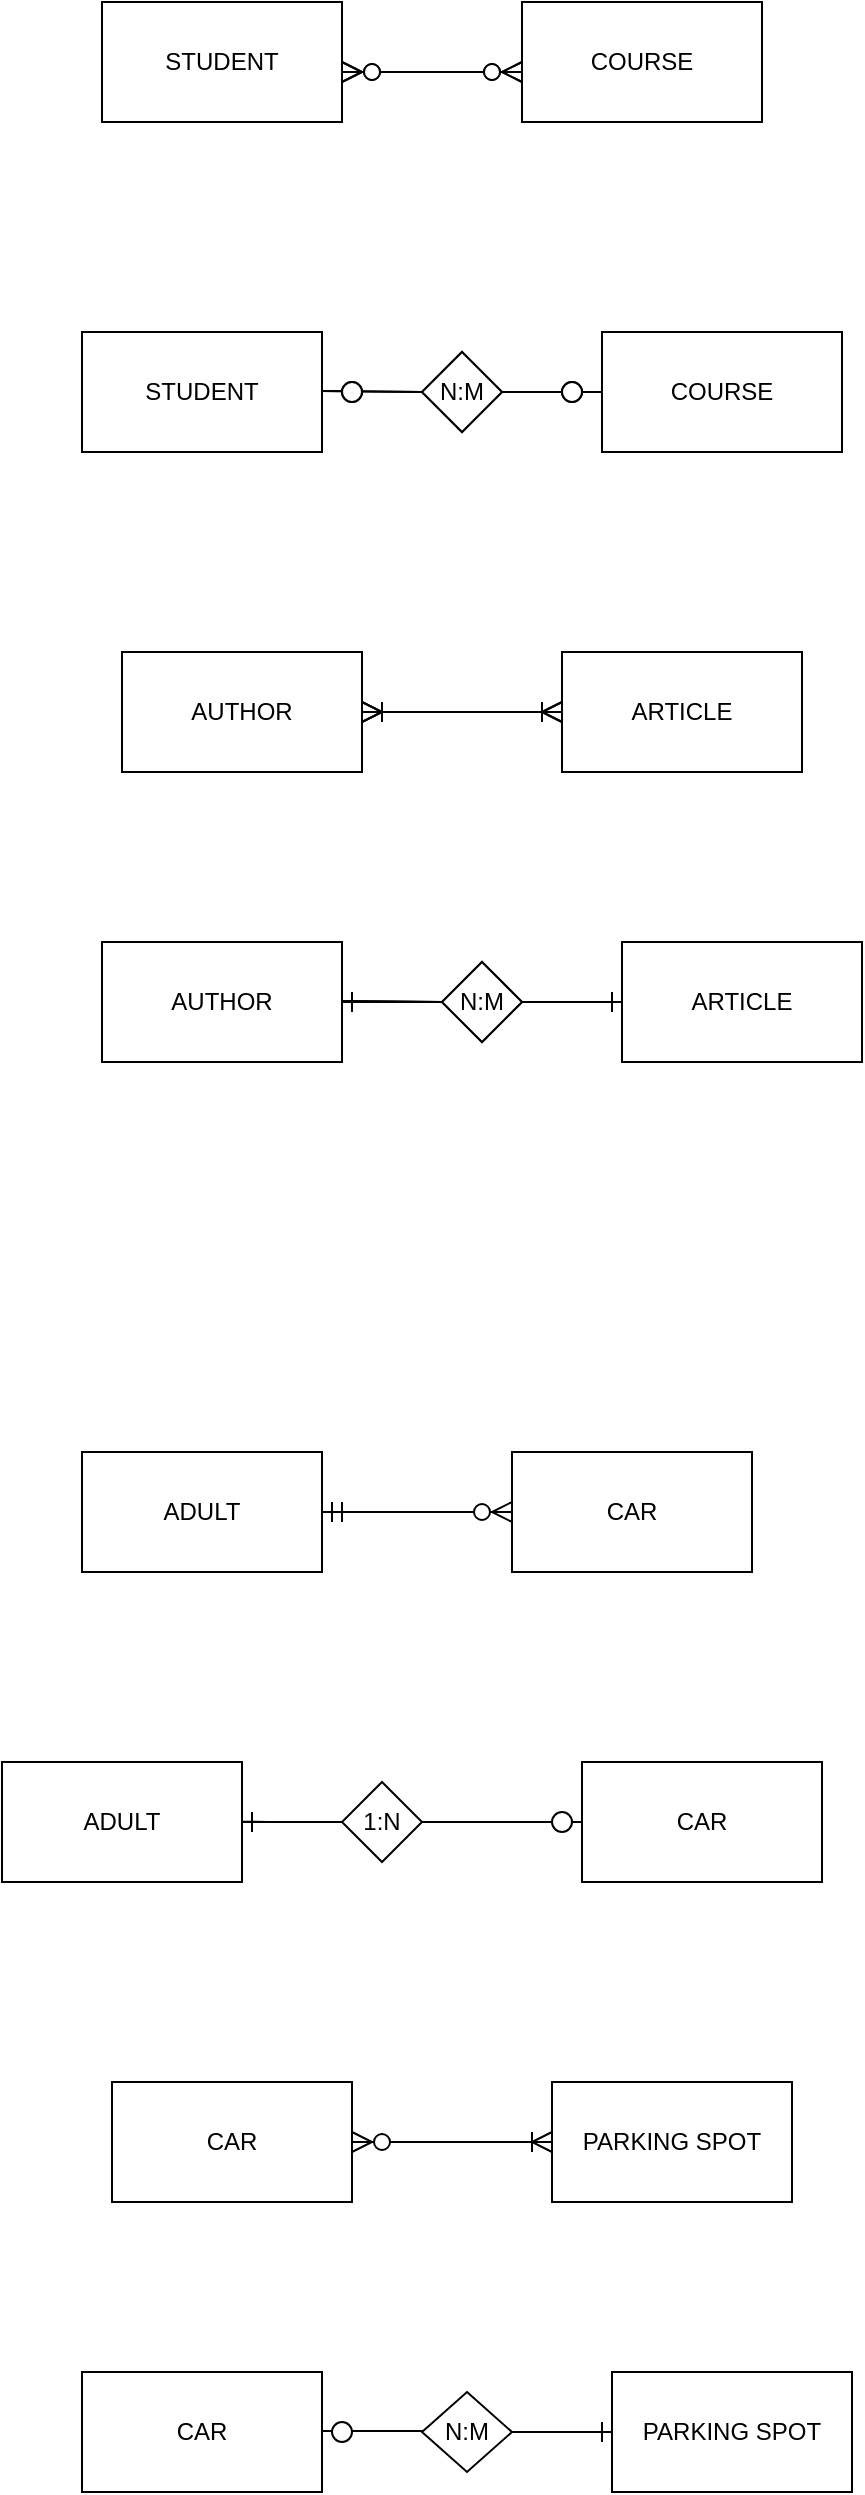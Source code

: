 <mxfile version="26.0.16">
  <diagram id="R2lEEEUBdFMjLlhIrx00" name="Page-1">
    <mxGraphModel dx="568" dy="561" grid="1" gridSize="10" guides="1" tooltips="1" connect="1" arrows="1" fold="1" page="1" pageScale="1" pageWidth="850" pageHeight="1100" math="0" shadow="0" extFonts="Permanent Marker^https://fonts.googleapis.com/css?family=Permanent+Marker">
      <root>
        <mxCell id="0" />
        <mxCell id="1" parent="0" />
        <mxCell id="Of0GyVSlg59-bF7Z7GIo-2" value="STUDENT" style="rounded=0;whiteSpace=wrap;html=1;" vertex="1" parent="1">
          <mxGeometry x="90" y="125" width="120" height="60" as="geometry" />
        </mxCell>
        <mxCell id="Of0GyVSlg59-bF7Z7GIo-3" value="COURSE" style="rounded=0;whiteSpace=wrap;html=1;" vertex="1" parent="1">
          <mxGeometry x="300" y="125" width="120" height="60" as="geometry" />
        </mxCell>
        <mxCell id="Of0GyVSlg59-bF7Z7GIo-25" value="STUDENT" style="rounded=0;whiteSpace=wrap;html=1;" vertex="1" parent="1">
          <mxGeometry x="80" y="290" width="120" height="60" as="geometry" />
        </mxCell>
        <mxCell id="Of0GyVSlg59-bF7Z7GIo-27" value="COURSE" style="rounded=0;whiteSpace=wrap;html=1;" vertex="1" parent="1">
          <mxGeometry x="340" y="290" width="120" height="60" as="geometry" />
        </mxCell>
        <mxCell id="Of0GyVSlg59-bF7Z7GIo-28" value="N:M" style="rhombus;whiteSpace=wrap;html=1;" vertex="1" parent="1">
          <mxGeometry x="250" y="300" width="40" height="40" as="geometry" />
        </mxCell>
        <mxCell id="Of0GyVSlg59-bF7Z7GIo-30" value="" style="endArrow=none;html=1;rounded=0;fontSize=12;startSize=8;endSize=8;curved=1;entryX=0;entryY=0.5;entryDx=0;entryDy=0;exitX=1;exitY=0.5;exitDx=0;exitDy=0;" edge="1" parent="1" source="Of0GyVSlg59-bF7Z7GIo-31" target="Of0GyVSlg59-bF7Z7GIo-27">
          <mxGeometry relative="1" as="geometry">
            <mxPoint x="250" y="350" as="sourcePoint" />
            <mxPoint x="410" y="350" as="targetPoint" />
          </mxGeometry>
        </mxCell>
        <mxCell id="Of0GyVSlg59-bF7Z7GIo-32" value="" style="endArrow=none;html=1;rounded=0;fontSize=12;startSize=8;endSize=8;curved=1;entryX=0;entryY=0.5;entryDx=0;entryDy=0;exitX=1;exitY=0.5;exitDx=0;exitDy=0;" edge="1" parent="1" source="Of0GyVSlg59-bF7Z7GIo-28" target="Of0GyVSlg59-bF7Z7GIo-31">
          <mxGeometry relative="1" as="geometry">
            <mxPoint x="290" y="320" as="sourcePoint" />
            <mxPoint x="340" y="320" as="targetPoint" />
          </mxGeometry>
        </mxCell>
        <mxCell id="Of0GyVSlg59-bF7Z7GIo-31" value="" style="ellipse;whiteSpace=wrap;html=1;aspect=fixed;" vertex="1" parent="1">
          <mxGeometry x="320" y="315" width="10" height="10" as="geometry" />
        </mxCell>
        <mxCell id="Of0GyVSlg59-bF7Z7GIo-35" value="" style="endArrow=none;html=1;rounded=0;fontSize=12;startSize=8;endSize=8;curved=1;entryX=0;entryY=0.5;entryDx=0;entryDy=0;" edge="1" parent="1" target="Of0GyVSlg59-bF7Z7GIo-28">
          <mxGeometry relative="1" as="geometry">
            <mxPoint x="200" y="319.5" as="sourcePoint" />
            <mxPoint x="270" y="319.5" as="targetPoint" />
          </mxGeometry>
        </mxCell>
        <mxCell id="Of0GyVSlg59-bF7Z7GIo-36" value="" style="ellipse;whiteSpace=wrap;html=1;aspect=fixed;" vertex="1" parent="1">
          <mxGeometry x="210" y="315" width="10" height="10" as="geometry" />
        </mxCell>
        <mxCell id="Of0GyVSlg59-bF7Z7GIo-37" value="" style="edgeStyle=entityRelationEdgeStyle;fontSize=12;html=1;endArrow=ERzeroToMany;endFill=1;startArrow=ERzeroToMany;rounded=0;startSize=8;endSize=8;curved=1;" edge="1" parent="1">
          <mxGeometry width="100" height="100" relative="1" as="geometry">
            <mxPoint x="210" y="160" as="sourcePoint" />
            <mxPoint x="300" y="160" as="targetPoint" />
          </mxGeometry>
        </mxCell>
        <mxCell id="Of0GyVSlg59-bF7Z7GIo-38" style="edgeStyle=none;curved=1;rounded=0;orthogonalLoop=1;jettySize=auto;html=1;entryX=0;entryY=0.633;entryDx=0;entryDy=0;entryPerimeter=0;fontSize=12;startSize=8;endSize=8;" edge="1" parent="1" source="Of0GyVSlg59-bF7Z7GIo-3" target="Of0GyVSlg59-bF7Z7GIo-3">
          <mxGeometry relative="1" as="geometry" />
        </mxCell>
        <mxCell id="Of0GyVSlg59-bF7Z7GIo-40" value="AUTHOR" style="rounded=0;whiteSpace=wrap;html=1;" vertex="1" parent="1">
          <mxGeometry x="100" y="450" width="120" height="60" as="geometry" />
        </mxCell>
        <mxCell id="Of0GyVSlg59-bF7Z7GIo-41" value="ARTICLE" style="rounded=0;whiteSpace=wrap;html=1;" vertex="1" parent="1">
          <mxGeometry x="320" y="450" width="120" height="60" as="geometry" />
        </mxCell>
        <mxCell id="Of0GyVSlg59-bF7Z7GIo-42" value="AUTHOR" style="rounded=0;whiteSpace=wrap;html=1;" vertex="1" parent="1">
          <mxGeometry x="90" y="595" width="120" height="60" as="geometry" />
        </mxCell>
        <mxCell id="Of0GyVSlg59-bF7Z7GIo-43" value="ARTICLE" style="rounded=0;whiteSpace=wrap;html=1;" vertex="1" parent="1">
          <mxGeometry x="350" y="595" width="120" height="60" as="geometry" />
        </mxCell>
        <mxCell id="Of0GyVSlg59-bF7Z7GIo-44" value="N:M" style="rhombus;whiteSpace=wrap;html=1;" vertex="1" parent="1">
          <mxGeometry x="260" y="605" width="40" height="40" as="geometry" />
        </mxCell>
        <mxCell id="Of0GyVSlg59-bF7Z7GIo-45" value="" style="endArrow=none;html=1;rounded=0;fontSize=12;startSize=8;endSize=8;curved=1;entryX=0;entryY=0.5;entryDx=0;entryDy=0;exitX=1;exitY=0.5;exitDx=0;exitDy=0;" edge="1" parent="1" target="Of0GyVSlg59-bF7Z7GIo-43">
          <mxGeometry relative="1" as="geometry">
            <mxPoint x="340" y="625" as="sourcePoint" />
            <mxPoint x="420" y="655" as="targetPoint" />
          </mxGeometry>
        </mxCell>
        <mxCell id="Of0GyVSlg59-bF7Z7GIo-46" value="" style="endArrow=none;html=1;rounded=0;fontSize=12;startSize=8;endSize=8;curved=1;entryX=0;entryY=0.5;entryDx=0;entryDy=0;exitX=1;exitY=0.5;exitDx=0;exitDy=0;" edge="1" parent="1" source="Of0GyVSlg59-bF7Z7GIo-44">
          <mxGeometry relative="1" as="geometry">
            <mxPoint x="300" y="625" as="sourcePoint" />
            <mxPoint x="330" y="625" as="targetPoint" />
          </mxGeometry>
        </mxCell>
        <mxCell id="Of0GyVSlg59-bF7Z7GIo-48" value="" style="endArrow=none;html=1;rounded=0;fontSize=12;startSize=8;endSize=8;curved=1;entryX=0;entryY=0.5;entryDx=0;entryDy=0;" edge="1" parent="1" target="Of0GyVSlg59-bF7Z7GIo-44">
          <mxGeometry relative="1" as="geometry">
            <mxPoint x="210" y="624.5" as="sourcePoint" />
            <mxPoint x="280" y="624.5" as="targetPoint" />
          </mxGeometry>
        </mxCell>
        <mxCell id="Of0GyVSlg59-bF7Z7GIo-51" style="edgeStyle=none;curved=1;rounded=0;orthogonalLoop=1;jettySize=auto;html=1;entryX=0;entryY=0.633;entryDx=0;entryDy=0;entryPerimeter=0;fontSize=12;startSize=8;endSize=8;" edge="1" parent="1" source="Of0GyVSlg59-bF7Z7GIo-41" target="Of0GyVSlg59-bF7Z7GIo-41">
          <mxGeometry relative="1" as="geometry" />
        </mxCell>
        <mxCell id="Of0GyVSlg59-bF7Z7GIo-52" value="" style="edgeStyle=entityRelationEdgeStyle;fontSize=12;html=1;endArrow=ERone;endFill=1;rounded=0;startSize=8;endSize=8;curved=1;exitX=0;exitY=0.5;exitDx=0;exitDy=0;entryX=1;entryY=0.5;entryDx=0;entryDy=0;" edge="1" parent="1" source="Of0GyVSlg59-bF7Z7GIo-44" target="Of0GyVSlg59-bF7Z7GIo-42">
          <mxGeometry width="100" height="100" relative="1" as="geometry">
            <mxPoint x="330" y="560" as="sourcePoint" />
            <mxPoint x="210" y="630" as="targetPoint" />
          </mxGeometry>
        </mxCell>
        <mxCell id="Of0GyVSlg59-bF7Z7GIo-53" value="" style="edgeStyle=entityRelationEdgeStyle;fontSize=12;html=1;endArrow=ERone;endFill=1;rounded=0;startSize=8;endSize=8;curved=1;entryX=0;entryY=0.5;entryDx=0;entryDy=0;exitX=1;exitY=0.5;exitDx=0;exitDy=0;" edge="1" parent="1" source="Of0GyVSlg59-bF7Z7GIo-44" target="Of0GyVSlg59-bF7Z7GIo-43">
          <mxGeometry width="100" height="100" relative="1" as="geometry">
            <mxPoint x="300" y="630" as="sourcePoint" />
            <mxPoint x="340" y="500" as="targetPoint" />
          </mxGeometry>
        </mxCell>
        <mxCell id="Of0GyVSlg59-bF7Z7GIo-54" value="" style="edgeStyle=entityRelationEdgeStyle;fontSize=12;html=1;endArrow=ERoneToMany;startArrow=ERoneToMany;rounded=0;startSize=8;endSize=8;curved=1;exitX=1;exitY=0.5;exitDx=0;exitDy=0;" edge="1" parent="1" source="Of0GyVSlg59-bF7Z7GIo-40">
          <mxGeometry width="100" height="100" relative="1" as="geometry">
            <mxPoint x="240" y="600" as="sourcePoint" />
            <mxPoint x="320" y="480" as="targetPoint" />
            <Array as="points">
              <mxPoint x="230" y="477" />
              <mxPoint x="230" y="480" />
              <mxPoint x="240" y="520" />
              <mxPoint x="230" y="470" />
            </Array>
          </mxGeometry>
        </mxCell>
        <mxCell id="Of0GyVSlg59-bF7Z7GIo-55" value="STUDENT" style="rounded=0;whiteSpace=wrap;html=1;" vertex="1" parent="1">
          <mxGeometry x="90" y="125" width="120" height="60" as="geometry" />
        </mxCell>
        <mxCell id="Of0GyVSlg59-bF7Z7GIo-56" value="COURSE" style="rounded=0;whiteSpace=wrap;html=1;" vertex="1" parent="1">
          <mxGeometry x="300" y="125" width="120" height="60" as="geometry" />
        </mxCell>
        <mxCell id="Of0GyVSlg59-bF7Z7GIo-57" value="STUDENT" style="rounded=0;whiteSpace=wrap;html=1;" vertex="1" parent="1">
          <mxGeometry x="80" y="290" width="120" height="60" as="geometry" />
        </mxCell>
        <mxCell id="Of0GyVSlg59-bF7Z7GIo-58" value="COURSE" style="rounded=0;whiteSpace=wrap;html=1;" vertex="1" parent="1">
          <mxGeometry x="340" y="290" width="120" height="60" as="geometry" />
        </mxCell>
        <mxCell id="Of0GyVSlg59-bF7Z7GIo-59" value="N:M" style="rhombus;whiteSpace=wrap;html=1;" vertex="1" parent="1">
          <mxGeometry x="250" y="300" width="40" height="40" as="geometry" />
        </mxCell>
        <mxCell id="Of0GyVSlg59-bF7Z7GIo-60" value="" style="endArrow=none;html=1;rounded=0;fontSize=12;startSize=8;endSize=8;curved=1;entryX=0;entryY=0.5;entryDx=0;entryDy=0;exitX=1;exitY=0.5;exitDx=0;exitDy=0;" edge="1" parent="1" source="Of0GyVSlg59-bF7Z7GIo-62" target="Of0GyVSlg59-bF7Z7GIo-58">
          <mxGeometry relative="1" as="geometry">
            <mxPoint x="250" y="350" as="sourcePoint" />
            <mxPoint x="410" y="350" as="targetPoint" />
          </mxGeometry>
        </mxCell>
        <mxCell id="Of0GyVSlg59-bF7Z7GIo-61" value="" style="endArrow=none;html=1;rounded=0;fontSize=12;startSize=8;endSize=8;curved=1;entryX=0;entryY=0.5;entryDx=0;entryDy=0;exitX=1;exitY=0.5;exitDx=0;exitDy=0;" edge="1" parent="1" source="Of0GyVSlg59-bF7Z7GIo-59" target="Of0GyVSlg59-bF7Z7GIo-62">
          <mxGeometry relative="1" as="geometry">
            <mxPoint x="290" y="320" as="sourcePoint" />
            <mxPoint x="340" y="320" as="targetPoint" />
          </mxGeometry>
        </mxCell>
        <mxCell id="Of0GyVSlg59-bF7Z7GIo-62" value="" style="ellipse;whiteSpace=wrap;html=1;aspect=fixed;" vertex="1" parent="1">
          <mxGeometry x="320" y="315" width="10" height="10" as="geometry" />
        </mxCell>
        <mxCell id="Of0GyVSlg59-bF7Z7GIo-63" value="" style="endArrow=none;html=1;rounded=0;fontSize=12;startSize=8;endSize=8;curved=1;entryX=0;entryY=0.5;entryDx=0;entryDy=0;" edge="1" parent="1" target="Of0GyVSlg59-bF7Z7GIo-59">
          <mxGeometry relative="1" as="geometry">
            <mxPoint x="200" y="319.5" as="sourcePoint" />
            <mxPoint x="270" y="319.5" as="targetPoint" />
          </mxGeometry>
        </mxCell>
        <mxCell id="Of0GyVSlg59-bF7Z7GIo-64" value="" style="ellipse;whiteSpace=wrap;html=1;aspect=fixed;" vertex="1" parent="1">
          <mxGeometry x="210" y="315" width="10" height="10" as="geometry" />
        </mxCell>
        <mxCell id="Of0GyVSlg59-bF7Z7GIo-65" value="" style="edgeStyle=entityRelationEdgeStyle;fontSize=12;html=1;endArrow=ERzeroToMany;endFill=1;startArrow=ERzeroToMany;rounded=0;startSize=8;endSize=8;curved=1;" edge="1" parent="1">
          <mxGeometry width="100" height="100" relative="1" as="geometry">
            <mxPoint x="210" y="160" as="sourcePoint" />
            <mxPoint x="300" y="160" as="targetPoint" />
          </mxGeometry>
        </mxCell>
        <mxCell id="Of0GyVSlg59-bF7Z7GIo-66" style="edgeStyle=none;curved=1;rounded=0;orthogonalLoop=1;jettySize=auto;html=1;entryX=0;entryY=0.633;entryDx=0;entryDy=0;entryPerimeter=0;fontSize=12;startSize=8;endSize=8;" edge="1" parent="1" source="Of0GyVSlg59-bF7Z7GIo-56" target="Of0GyVSlg59-bF7Z7GIo-56">
          <mxGeometry relative="1" as="geometry" />
        </mxCell>
        <mxCell id="Of0GyVSlg59-bF7Z7GIo-67" value="AUTHOR" style="rounded=0;whiteSpace=wrap;html=1;" vertex="1" parent="1">
          <mxGeometry x="100" y="450" width="120" height="60" as="geometry" />
        </mxCell>
        <mxCell id="Of0GyVSlg59-bF7Z7GIo-68" value="ARTICLE" style="rounded=0;whiteSpace=wrap;html=1;" vertex="1" parent="1">
          <mxGeometry x="320" y="450" width="120" height="60" as="geometry" />
        </mxCell>
        <mxCell id="Of0GyVSlg59-bF7Z7GIo-69" value="AUTHOR" style="rounded=0;whiteSpace=wrap;html=1;" vertex="1" parent="1">
          <mxGeometry x="90" y="595" width="120" height="60" as="geometry" />
        </mxCell>
        <mxCell id="Of0GyVSlg59-bF7Z7GIo-70" value="ARTICLE" style="rounded=0;whiteSpace=wrap;html=1;" vertex="1" parent="1">
          <mxGeometry x="350" y="595" width="120" height="60" as="geometry" />
        </mxCell>
        <mxCell id="Of0GyVSlg59-bF7Z7GIo-71" value="N:M" style="rhombus;whiteSpace=wrap;html=1;" vertex="1" parent="1">
          <mxGeometry x="260" y="605" width="40" height="40" as="geometry" />
        </mxCell>
        <mxCell id="Of0GyVSlg59-bF7Z7GIo-72" value="" style="endArrow=none;html=1;rounded=0;fontSize=12;startSize=8;endSize=8;curved=1;entryX=0;entryY=0.5;entryDx=0;entryDy=0;exitX=1;exitY=0.5;exitDx=0;exitDy=0;" edge="1" parent="1" target="Of0GyVSlg59-bF7Z7GIo-70">
          <mxGeometry relative="1" as="geometry">
            <mxPoint x="340" y="625" as="sourcePoint" />
            <mxPoint x="420" y="655" as="targetPoint" />
          </mxGeometry>
        </mxCell>
        <mxCell id="Of0GyVSlg59-bF7Z7GIo-73" value="" style="endArrow=none;html=1;rounded=0;fontSize=12;startSize=8;endSize=8;curved=1;entryX=0;entryY=0.5;entryDx=0;entryDy=0;exitX=1;exitY=0.5;exitDx=0;exitDy=0;" edge="1" parent="1" source="Of0GyVSlg59-bF7Z7GIo-71">
          <mxGeometry relative="1" as="geometry">
            <mxPoint x="300" y="625" as="sourcePoint" />
            <mxPoint x="330" y="625" as="targetPoint" />
          </mxGeometry>
        </mxCell>
        <mxCell id="Of0GyVSlg59-bF7Z7GIo-74" value="" style="endArrow=none;html=1;rounded=0;fontSize=12;startSize=8;endSize=8;curved=1;entryX=0;entryY=0.5;entryDx=0;entryDy=0;" edge="1" parent="1" target="Of0GyVSlg59-bF7Z7GIo-71">
          <mxGeometry relative="1" as="geometry">
            <mxPoint x="210" y="624.5" as="sourcePoint" />
            <mxPoint x="280" y="624.5" as="targetPoint" />
          </mxGeometry>
        </mxCell>
        <mxCell id="Of0GyVSlg59-bF7Z7GIo-75" style="edgeStyle=none;curved=1;rounded=0;orthogonalLoop=1;jettySize=auto;html=1;entryX=0;entryY=0.633;entryDx=0;entryDy=0;entryPerimeter=0;fontSize=12;startSize=8;endSize=8;" edge="1" parent="1" source="Of0GyVSlg59-bF7Z7GIo-68" target="Of0GyVSlg59-bF7Z7GIo-68">
          <mxGeometry relative="1" as="geometry" />
        </mxCell>
        <mxCell id="Of0GyVSlg59-bF7Z7GIo-76" value="" style="edgeStyle=entityRelationEdgeStyle;fontSize=12;html=1;endArrow=ERone;endFill=1;rounded=0;startSize=8;endSize=8;curved=1;exitX=0;exitY=0.5;exitDx=0;exitDy=0;entryX=1;entryY=0.5;entryDx=0;entryDy=0;" edge="1" parent="1" source="Of0GyVSlg59-bF7Z7GIo-71" target="Of0GyVSlg59-bF7Z7GIo-69">
          <mxGeometry width="100" height="100" relative="1" as="geometry">
            <mxPoint x="330" y="560" as="sourcePoint" />
            <mxPoint x="210" y="630" as="targetPoint" />
          </mxGeometry>
        </mxCell>
        <mxCell id="Of0GyVSlg59-bF7Z7GIo-77" value="" style="edgeStyle=entityRelationEdgeStyle;fontSize=12;html=1;endArrow=ERone;endFill=1;rounded=0;startSize=8;endSize=8;curved=1;entryX=0;entryY=0.5;entryDx=0;entryDy=0;exitX=1;exitY=0.5;exitDx=0;exitDy=0;" edge="1" parent="1" source="Of0GyVSlg59-bF7Z7GIo-71" target="Of0GyVSlg59-bF7Z7GIo-70">
          <mxGeometry width="100" height="100" relative="1" as="geometry">
            <mxPoint x="300" y="630" as="sourcePoint" />
            <mxPoint x="340" y="500" as="targetPoint" />
          </mxGeometry>
        </mxCell>
        <mxCell id="Of0GyVSlg59-bF7Z7GIo-78" value="" style="edgeStyle=entityRelationEdgeStyle;fontSize=12;html=1;endArrow=ERoneToMany;startArrow=ERoneToMany;rounded=0;startSize=8;endSize=8;curved=1;exitX=1;exitY=0.5;exitDx=0;exitDy=0;" edge="1" parent="1" source="Of0GyVSlg59-bF7Z7GIo-67">
          <mxGeometry width="100" height="100" relative="1" as="geometry">
            <mxPoint x="240" y="600" as="sourcePoint" />
            <mxPoint x="320" y="480" as="targetPoint" />
            <Array as="points">
              <mxPoint x="230" y="477" />
              <mxPoint x="230" y="480" />
              <mxPoint x="240" y="520" />
              <mxPoint x="230" y="470" />
            </Array>
          </mxGeometry>
        </mxCell>
        <mxCell id="Of0GyVSlg59-bF7Z7GIo-79" value="ADULT" style="rounded=0;whiteSpace=wrap;html=1;" vertex="1" parent="1">
          <mxGeometry x="80" y="850" width="120" height="60" as="geometry" />
        </mxCell>
        <mxCell id="Of0GyVSlg59-bF7Z7GIo-80" value="CAR" style="rounded=0;whiteSpace=wrap;html=1;" vertex="1" parent="1">
          <mxGeometry x="295" y="850" width="120" height="60" as="geometry" />
        </mxCell>
        <mxCell id="Of0GyVSlg59-bF7Z7GIo-82" value="CAR" style="rounded=0;whiteSpace=wrap;html=1;" vertex="1" parent="1">
          <mxGeometry x="330" y="1005" width="120" height="60" as="geometry" />
        </mxCell>
        <mxCell id="Of0GyVSlg59-bF7Z7GIo-84" value="" style="endArrow=none;html=1;rounded=0;fontSize=12;startSize=8;endSize=8;curved=1;entryX=0;entryY=0.5;entryDx=0;entryDy=0;exitX=1;exitY=0.5;exitDx=0;exitDy=0;" edge="1" parent="1" source="Of0GyVSlg59-bF7Z7GIo-86" target="Of0GyVSlg59-bF7Z7GIo-82">
          <mxGeometry relative="1" as="geometry">
            <mxPoint x="245" y="1065" as="sourcePoint" />
            <mxPoint x="405" y="1065" as="targetPoint" />
          </mxGeometry>
        </mxCell>
        <mxCell id="Of0GyVSlg59-bF7Z7GIo-85" value="" style="endArrow=none;html=1;rounded=0;fontSize=12;startSize=8;endSize=8;curved=1;entryX=0;entryY=0.5;entryDx=0;entryDy=0;exitX=1;exitY=0.5;exitDx=0;exitDy=0;" edge="1" parent="1">
          <mxGeometry relative="1" as="geometry">
            <mxPoint x="195" y="1339.5" as="sourcePoint" />
            <mxPoint x="260" y="1339.5" as="targetPoint" />
          </mxGeometry>
        </mxCell>
        <mxCell id="Of0GyVSlg59-bF7Z7GIo-86" value="" style="ellipse;whiteSpace=wrap;html=1;aspect=fixed;" vertex="1" parent="1">
          <mxGeometry x="315" y="1030" width="10" height="10" as="geometry" />
        </mxCell>
        <mxCell id="Of0GyVSlg59-bF7Z7GIo-90" style="edgeStyle=none;curved=1;rounded=0;orthogonalLoop=1;jettySize=auto;html=1;entryX=0;entryY=0.633;entryDx=0;entryDy=0;entryPerimeter=0;fontSize=12;startSize=8;endSize=8;" edge="1" parent="1" source="Of0GyVSlg59-bF7Z7GIo-80" target="Of0GyVSlg59-bF7Z7GIo-80">
          <mxGeometry relative="1" as="geometry" />
        </mxCell>
        <mxCell id="Of0GyVSlg59-bF7Z7GIo-91" value="CAR" style="rounded=0;whiteSpace=wrap;html=1;" vertex="1" parent="1">
          <mxGeometry x="95" y="1165" width="120" height="60" as="geometry" />
        </mxCell>
        <mxCell id="Of0GyVSlg59-bF7Z7GIo-92" value="PARKING SPOT" style="rounded=0;whiteSpace=wrap;html=1;" vertex="1" parent="1">
          <mxGeometry x="315" y="1165" width="120" height="60" as="geometry" />
        </mxCell>
        <mxCell id="Of0GyVSlg59-bF7Z7GIo-93" value="CAR" style="rounded=0;whiteSpace=wrap;html=1;" vertex="1" parent="1">
          <mxGeometry x="80" y="1310" width="120" height="60" as="geometry" />
        </mxCell>
        <mxCell id="Of0GyVSlg59-bF7Z7GIo-94" value="PARKING SPOT" style="rounded=0;whiteSpace=wrap;html=1;" vertex="1" parent="1">
          <mxGeometry x="345" y="1310" width="120" height="60" as="geometry" />
        </mxCell>
        <mxCell id="Of0GyVSlg59-bF7Z7GIo-95" value="N:M" style="rhombus;whiteSpace=wrap;html=1;" vertex="1" parent="1">
          <mxGeometry x="250" y="1320" width="45" height="40" as="geometry" />
        </mxCell>
        <mxCell id="Of0GyVSlg59-bF7Z7GIo-96" value="" style="endArrow=none;html=1;rounded=0;fontSize=12;startSize=8;endSize=8;curved=1;entryX=0;entryY=0.5;entryDx=0;entryDy=0;exitX=1;exitY=0.5;exitDx=0;exitDy=0;" edge="1" parent="1" target="Of0GyVSlg59-bF7Z7GIo-94">
          <mxGeometry relative="1" as="geometry">
            <mxPoint x="335" y="1340" as="sourcePoint" />
            <mxPoint x="415" y="1370" as="targetPoint" />
          </mxGeometry>
        </mxCell>
        <mxCell id="Of0GyVSlg59-bF7Z7GIo-97" value="" style="endArrow=none;html=1;rounded=0;fontSize=12;startSize=8;endSize=8;curved=1;entryX=0;entryY=0.5;entryDx=0;entryDy=0;exitX=1;exitY=0.5;exitDx=0;exitDy=0;" edge="1" parent="1" source="Of0GyVSlg59-bF7Z7GIo-95">
          <mxGeometry relative="1" as="geometry">
            <mxPoint x="295" y="1340" as="sourcePoint" />
            <mxPoint x="325" y="1340" as="targetPoint" />
          </mxGeometry>
        </mxCell>
        <mxCell id="Of0GyVSlg59-bF7Z7GIo-99" style="edgeStyle=none;curved=1;rounded=0;orthogonalLoop=1;jettySize=auto;html=1;entryX=0;entryY=0.633;entryDx=0;entryDy=0;entryPerimeter=0;fontSize=12;startSize=8;endSize=8;" edge="1" parent="1" source="Of0GyVSlg59-bF7Z7GIo-92" target="Of0GyVSlg59-bF7Z7GIo-92">
          <mxGeometry relative="1" as="geometry" />
        </mxCell>
        <mxCell id="Of0GyVSlg59-bF7Z7GIo-101" value="" style="edgeStyle=entityRelationEdgeStyle;fontSize=12;html=1;endArrow=ERone;endFill=1;rounded=0;startSize=8;endSize=8;curved=1;entryX=0;entryY=0.5;entryDx=0;entryDy=0;exitX=1;exitY=0.5;exitDx=0;exitDy=0;" edge="1" parent="1" source="Of0GyVSlg59-bF7Z7GIo-95" target="Of0GyVSlg59-bF7Z7GIo-94">
          <mxGeometry width="100" height="100" relative="1" as="geometry">
            <mxPoint x="295" y="1345" as="sourcePoint" />
            <mxPoint x="335" y="1215" as="targetPoint" />
          </mxGeometry>
        </mxCell>
        <mxCell id="Of0GyVSlg59-bF7Z7GIo-103" value="" style="edgeStyle=entityRelationEdgeStyle;fontSize=12;html=1;endArrow=ERone;endFill=1;rounded=0;startSize=8;endSize=8;curved=1;" edge="1" parent="1" source="Of0GyVSlg59-bF7Z7GIo-81">
          <mxGeometry width="100" height="100" relative="1" as="geometry">
            <mxPoint x="240" y="1034.5" as="sourcePoint" />
            <mxPoint x="150" y="1034.5" as="targetPoint" />
            <Array as="points">
              <mxPoint x="270" y="1004.5" />
              <mxPoint x="260" y="1004.5" />
            </Array>
          </mxGeometry>
        </mxCell>
        <mxCell id="Of0GyVSlg59-bF7Z7GIo-83" value="1:N" style="rhombus;whiteSpace=wrap;html=1;" vertex="1" parent="1">
          <mxGeometry x="210" y="1015" width="40" height="40" as="geometry" />
        </mxCell>
        <mxCell id="Of0GyVSlg59-bF7Z7GIo-106" style="edgeStyle=none;curved=1;rounded=0;orthogonalLoop=1;jettySize=auto;html=1;exitX=0;exitY=1;exitDx=0;exitDy=0;fontSize=12;startSize=8;endSize=8;" edge="1" parent="1" source="Of0GyVSlg59-bF7Z7GIo-83" target="Of0GyVSlg59-bF7Z7GIo-83">
          <mxGeometry relative="1" as="geometry" />
        </mxCell>
        <mxCell id="Of0GyVSlg59-bF7Z7GIo-108" value="" style="edgeStyle=entityRelationEdgeStyle;fontSize=12;html=1;endArrow=ERone;endFill=1;rounded=0;startSize=8;endSize=8;curved=1;" edge="1" parent="1" source="Of0GyVSlg59-bF7Z7GIo-83" target="Of0GyVSlg59-bF7Z7GIo-81">
          <mxGeometry width="100" height="100" relative="1" as="geometry">
            <mxPoint x="250" y="1035" as="sourcePoint" />
            <mxPoint x="150" y="1034.5" as="targetPoint" />
            <Array as="points">
              <mxPoint x="210" y="934.5" />
              <mxPoint x="210" y="924.5" />
              <mxPoint x="220" y="954.5" />
            </Array>
          </mxGeometry>
        </mxCell>
        <mxCell id="Of0GyVSlg59-bF7Z7GIo-81" value="ADULT" style="rounded=0;whiteSpace=wrap;html=1;" vertex="1" parent="1">
          <mxGeometry x="40" y="1005" width="120" height="60" as="geometry" />
        </mxCell>
        <mxCell id="Of0GyVSlg59-bF7Z7GIo-112" value="" style="edgeStyle=entityRelationEdgeStyle;fontSize=12;html=1;endArrow=ERzeroToMany;startArrow=ERmandOne;rounded=0;startSize=8;endSize=8;curved=1;exitX=1;exitY=0.5;exitDx=0;exitDy=0;entryX=0;entryY=0.5;entryDx=0;entryDy=0;" edge="1" parent="1" source="Of0GyVSlg59-bF7Z7GIo-79" target="Of0GyVSlg59-bF7Z7GIo-80">
          <mxGeometry width="100" height="100" relative="1" as="geometry">
            <mxPoint x="240" y="1130" as="sourcePoint" />
            <mxPoint x="340" y="1030" as="targetPoint" />
            <Array as="points">
              <mxPoint x="240" y="880" />
            </Array>
          </mxGeometry>
        </mxCell>
        <mxCell id="Of0GyVSlg59-bF7Z7GIo-116" value="" style="edgeStyle=entityRelationEdgeStyle;fontSize=12;html=1;endArrow=ERoneToMany;startArrow=ERzeroToMany;rounded=0;startSize=8;endSize=8;curved=1;entryX=0;entryY=0.5;entryDx=0;entryDy=0;exitX=1;exitY=0.5;exitDx=0;exitDy=0;" edge="1" parent="1" source="Of0GyVSlg59-bF7Z7GIo-91" target="Of0GyVSlg59-bF7Z7GIo-92">
          <mxGeometry width="100" height="100" relative="1" as="geometry">
            <mxPoint x="240" y="1140" as="sourcePoint" />
            <mxPoint x="340" y="1040" as="targetPoint" />
          </mxGeometry>
        </mxCell>
        <mxCell id="Of0GyVSlg59-bF7Z7GIo-124" value="" style="endArrow=none;html=1;rounded=0;fontSize=12;startSize=8;endSize=8;curved=1;entryX=0;entryY=0.5;entryDx=0;entryDy=0;" edge="1" parent="1" target="Of0GyVSlg59-bF7Z7GIo-117">
          <mxGeometry relative="1" as="geometry">
            <mxPoint x="205" y="1339.5" as="sourcePoint" />
            <mxPoint x="255" y="1340" as="targetPoint" />
          </mxGeometry>
        </mxCell>
        <mxCell id="Of0GyVSlg59-bF7Z7GIo-117" value="" style="ellipse;whiteSpace=wrap;html=1;aspect=fixed;" vertex="1" parent="1">
          <mxGeometry x="205" y="1335" width="10" height="10" as="geometry" />
        </mxCell>
        <mxCell id="Of0GyVSlg59-bF7Z7GIo-138" value="" style="endArrow=none;html=1;rounded=0;fontSize=12;startSize=8;endSize=8;curved=1;entryX=0;entryY=0.5;entryDx=0;entryDy=0;exitX=1;exitY=0.5;exitDx=0;exitDy=0;" edge="1" parent="1" source="Of0GyVSlg59-bF7Z7GIo-83" target="Of0GyVSlg59-bF7Z7GIo-86">
          <mxGeometry relative="1" as="geometry">
            <mxPoint x="210" y="1090" as="sourcePoint" />
            <mxPoint x="370" y="1090" as="targetPoint" />
          </mxGeometry>
        </mxCell>
      </root>
    </mxGraphModel>
  </diagram>
</mxfile>
